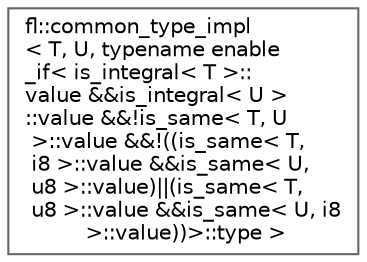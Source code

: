 digraph "Graphical Class Hierarchy"
{
 // INTERACTIVE_SVG=YES
 // LATEX_PDF_SIZE
  bgcolor="transparent";
  edge [fontname=Helvetica,fontsize=10,labelfontname=Helvetica,labelfontsize=10];
  node [fontname=Helvetica,fontsize=10,shape=box,height=0.2,width=0.4];
  rankdir="LR";
  Node0 [id="Node000000",label="fl::common_type_impl\l\< T, U, typename enable\l_if\< is_integral\< T \>::\lvalue &&is_integral\< U \>\l::value &&!is_same\< T, U\l \>::value &&!((is_same\< T,\l i8 \>::value &&is_same\< U,\l u8 \>::value)\|\|(is_same\< T,\l u8 \>::value &&is_same\< U, i8\l \>::value))\>::type \>",height=0.2,width=0.4,color="grey40", fillcolor="white", style="filled",URL="$d4/d36/namespacefl.html#df/da8/structfl_1_1common__type__impl_3_01_t_00_01_u_00_01typename_01enable__if_3_01is__integral_3_01_tc1d1dacb3575c2f678010113279b7ebf",tooltip=" "];
}

